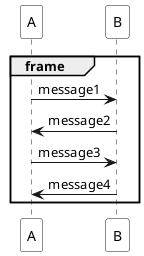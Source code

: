 @startuml
'https://plantuml.com/sequence-diagram
'skinparam monochrome true
skinparam shadowing false
skinparam ParticipantBackgroundColor white
'autonumber

group frame
A -> B: message1
B -> A: message2

A -> B: message3
A <- B: message4
end
@enduml